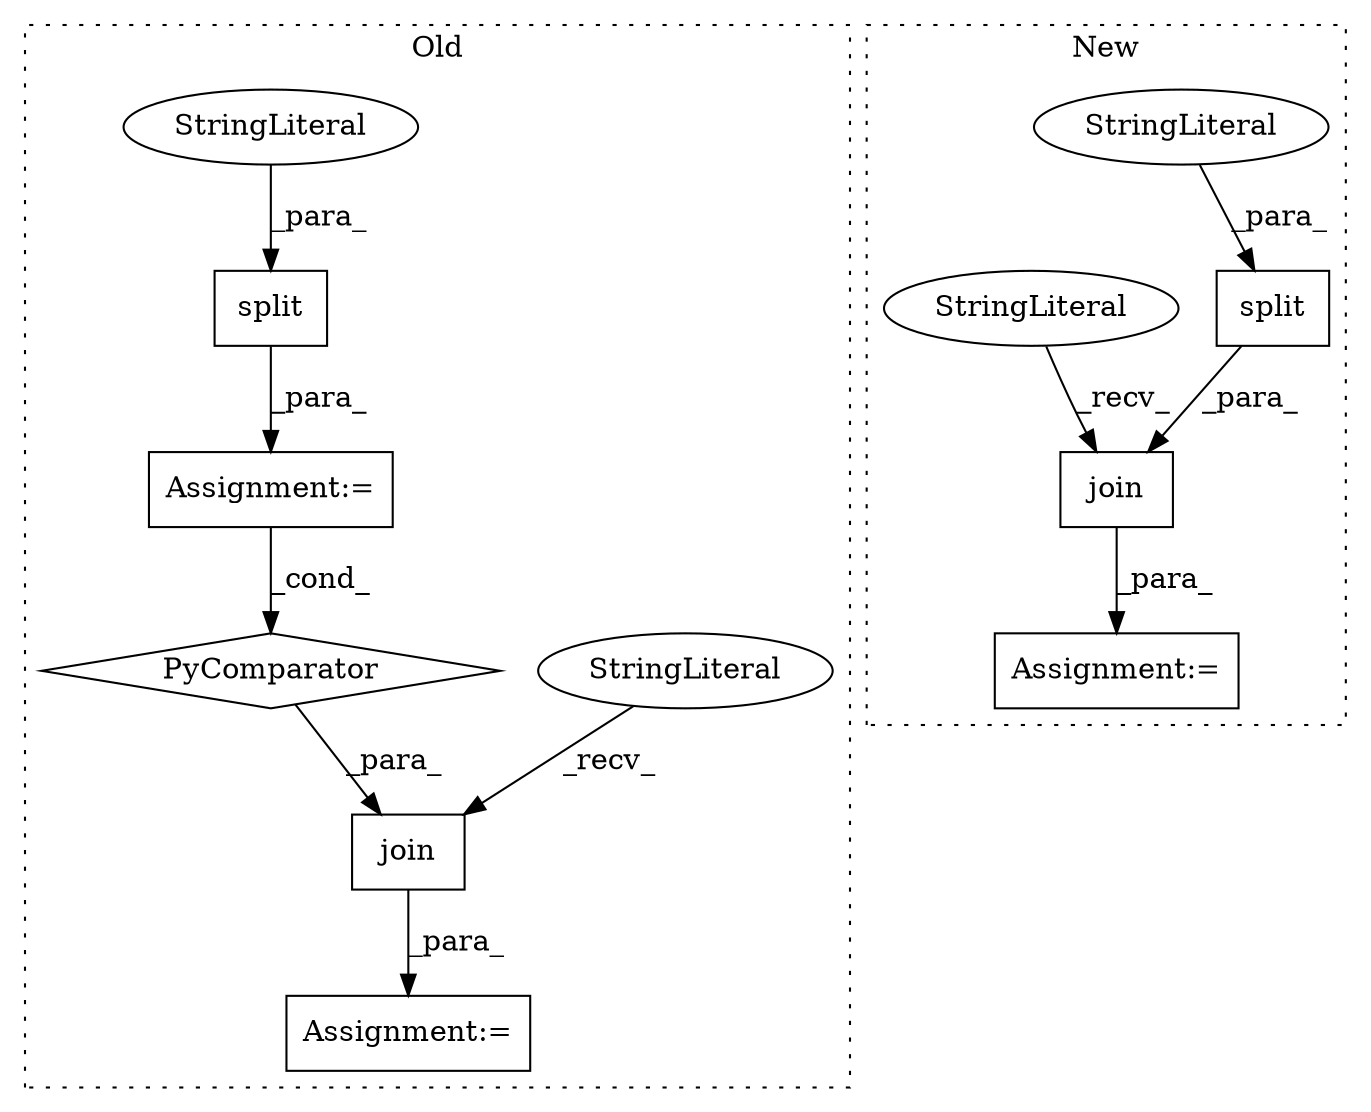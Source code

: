 digraph G {
subgraph cluster0 {
1 [label="join" a="32" s="19862,20030" l="18,-3" shape="box"];
4 [label="StringLiteral" a="45" s="19858" l="3" shape="ellipse"];
6 [label="Assignment:=" a="7" s="19959" l="65" shape="box"];
7 [label="Assignment:=" a="7" s="19857" l="1" shape="box"];
8 [label="split" a="32" s="20004,20014" l="6,1" shape="box"];
9 [label="StringLiteral" a="45" s="20010" l="4" shape="ellipse"];
10 [label="PyComparator" a="113" s="19959" l="65" shape="diamond"];
label = "Old";
style="dotted";
}
subgraph cluster1 {
2 [label="split" a="32" s="20090,20100" l="6,1" shape="box"];
3 [label="StringLiteral" a="45" s="20096" l="4" shape="ellipse"];
5 [label="Assignment:=" a="7" s="20035" l="1" shape="box"];
11 [label="join" a="32" s="20049,20101" l="5,1" shape="box"];
12 [label="StringLiteral" a="45" s="20036" l="12" shape="ellipse"];
label = "New";
style="dotted";
}
1 -> 7 [label="_para_"];
2 -> 11 [label="_para_"];
3 -> 2 [label="_para_"];
4 -> 1 [label="_recv_"];
6 -> 10 [label="_cond_"];
8 -> 6 [label="_para_"];
9 -> 8 [label="_para_"];
10 -> 1 [label="_para_"];
11 -> 5 [label="_para_"];
12 -> 11 [label="_recv_"];
}